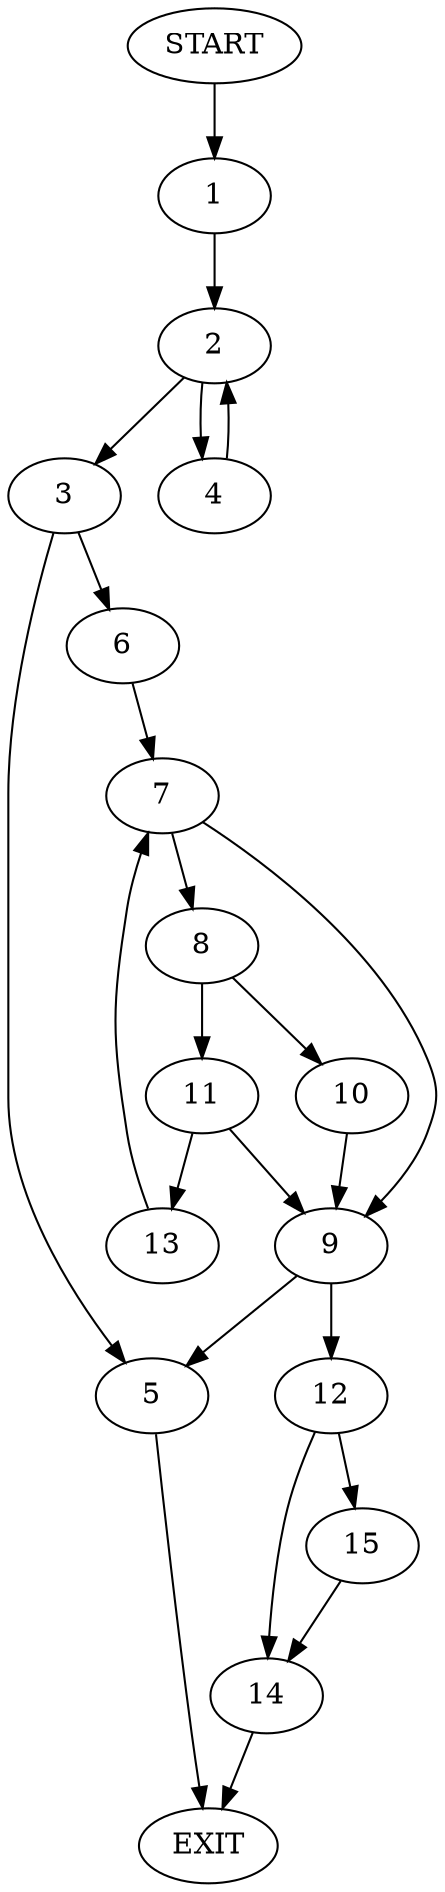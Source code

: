 digraph {
0 [label="START"]
16 [label="EXIT"]
0 -> 1
1 -> 2
2 -> 3
2 -> 4
3 -> 5
3 -> 6
4 -> 2
5 -> 16
6 -> 7
7 -> 8
7 -> 9
8 -> 10
8 -> 11
9 -> 12
9 -> 5
11 -> 9
11 -> 13
10 -> 9
13 -> 7
12 -> 14
12 -> 15
14 -> 16
15 -> 14
}
